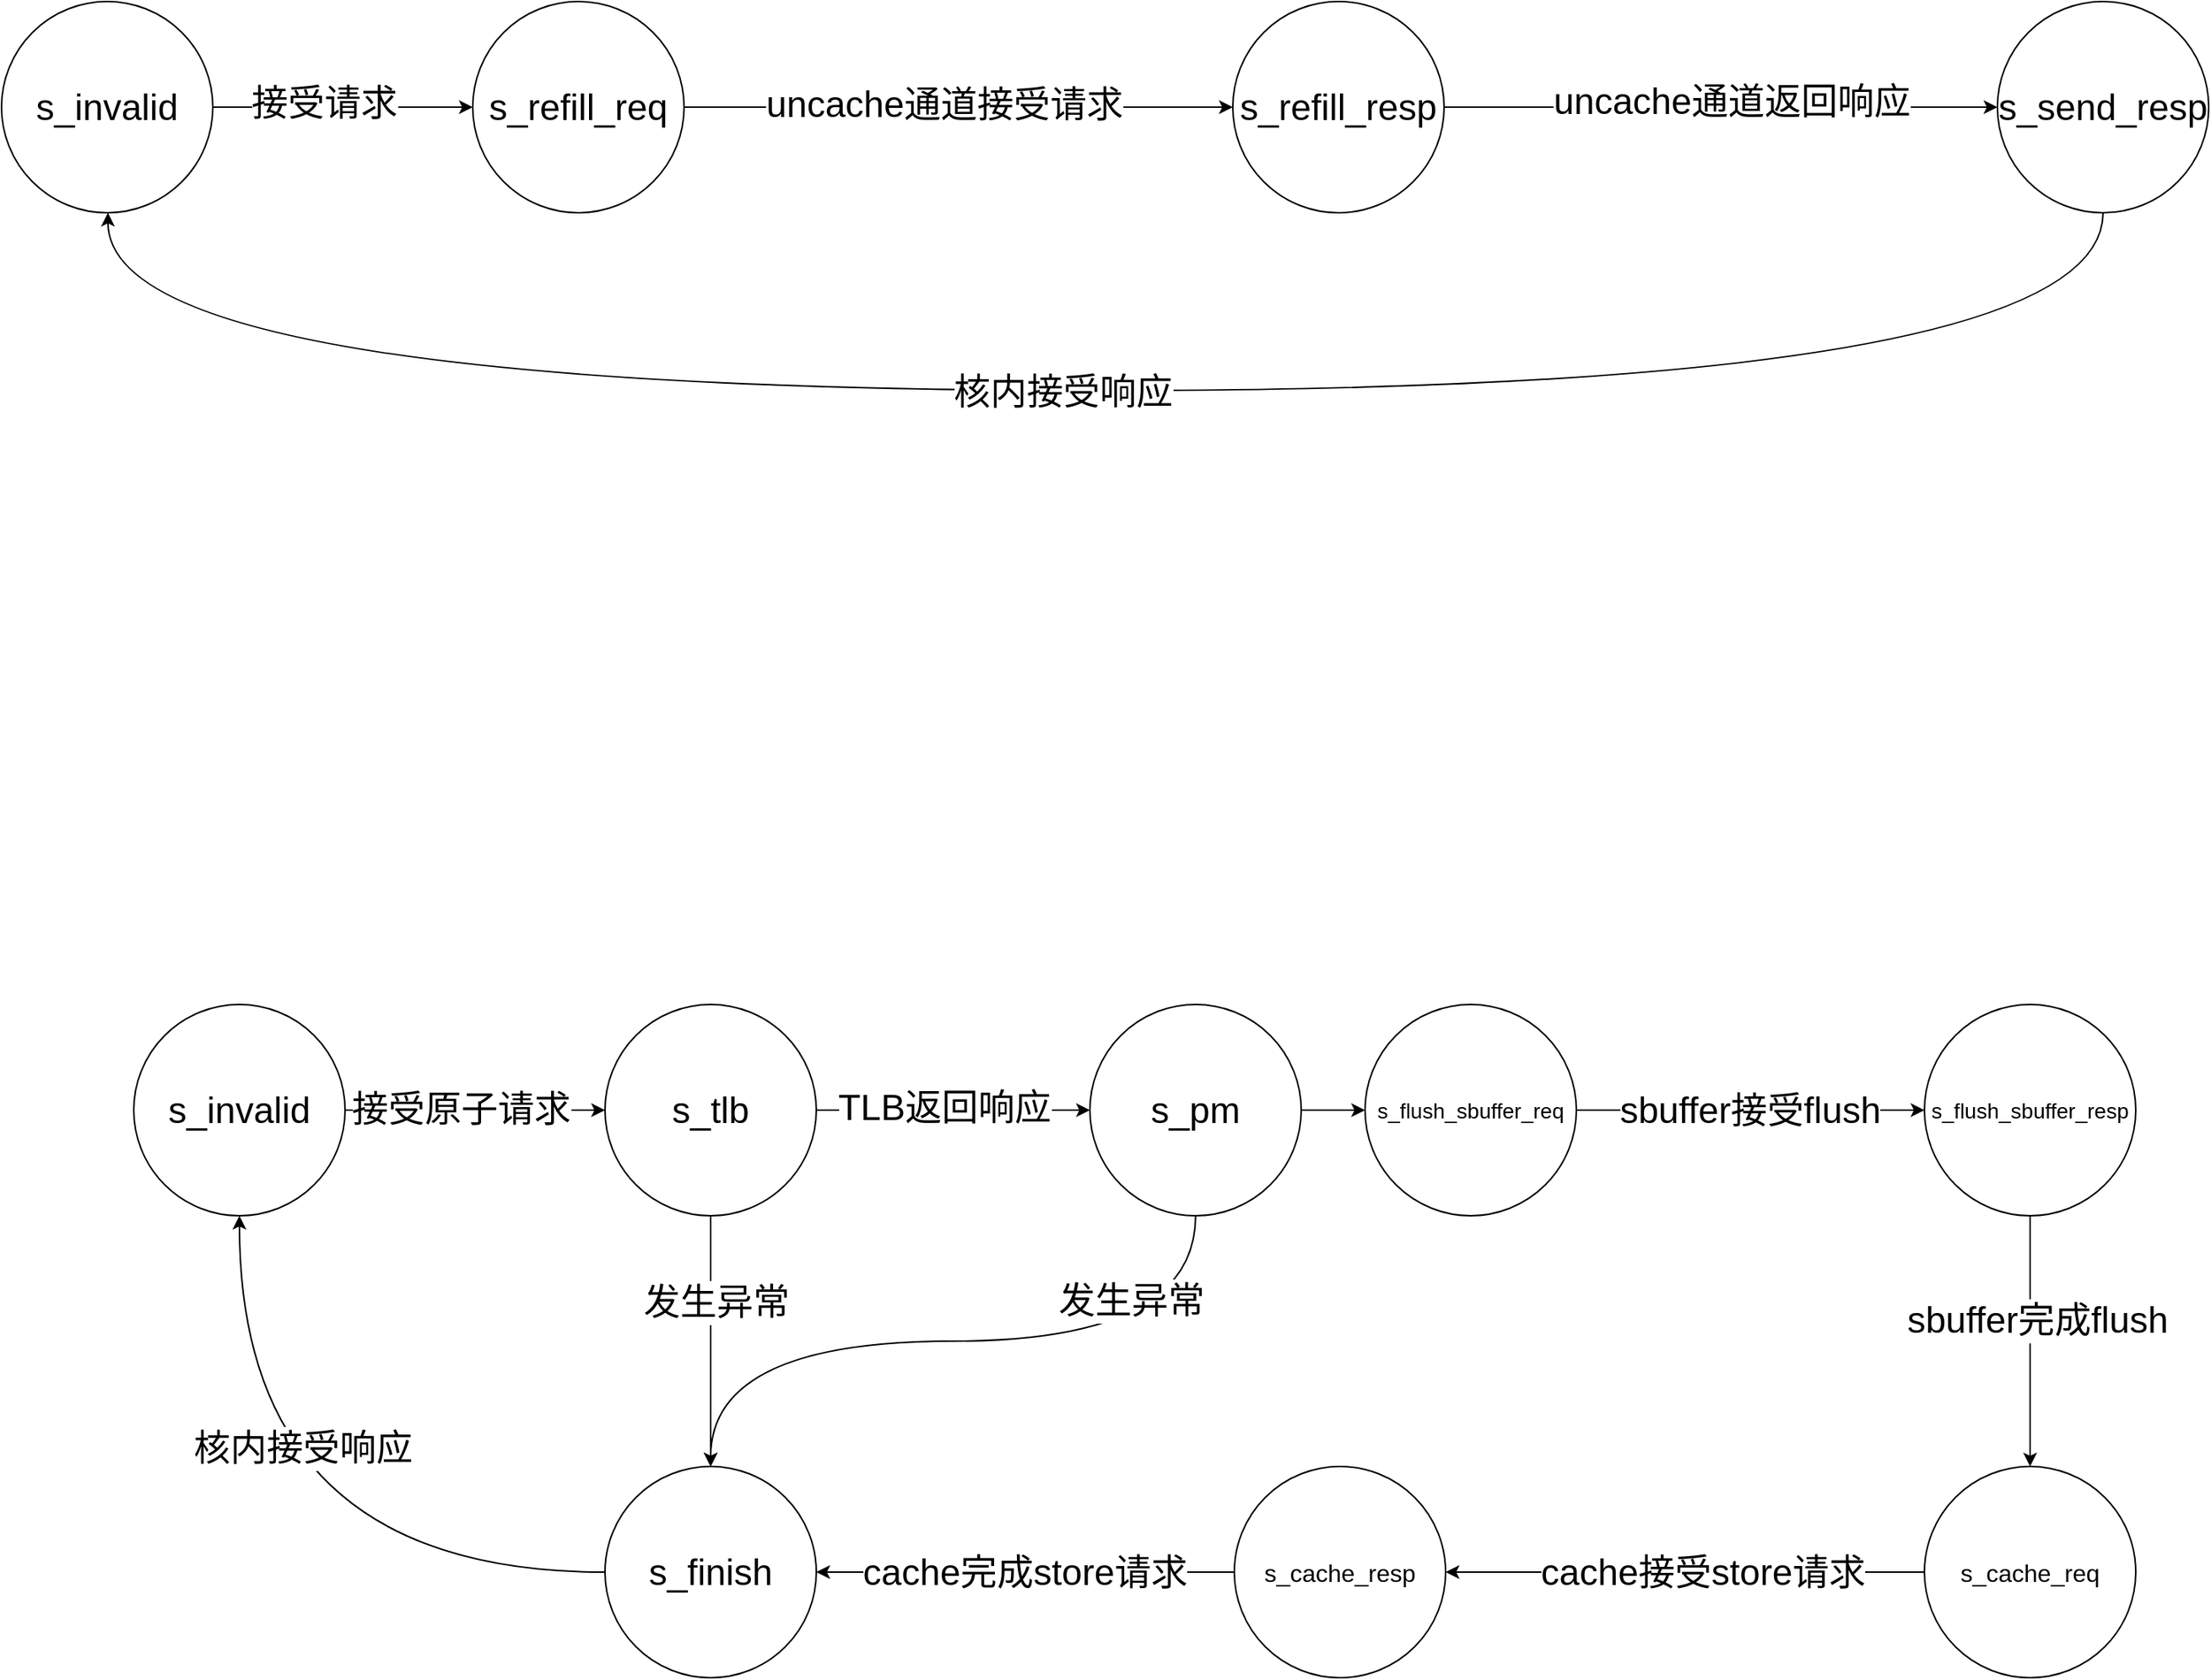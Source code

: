 <mxfile version="17.3.0" type="github">
  <diagram id="JQQySEixVqgQuPRewYlr" name="Page-1">
    <mxGraphModel dx="2426" dy="1311" grid="0" gridSize="10" guides="1" tooltips="1" connect="1" arrows="1" fold="1" page="1" pageScale="1" pageWidth="2339" pageHeight="3300" math="0" shadow="0">
      <root>
        <mxCell id="0" />
        <mxCell id="1" parent="0" />
        <mxCell id="yVjGx74_lBPrKLa_Afo--8" style="edgeStyle=orthogonalEdgeStyle;rounded=0;orthogonalLoop=1;jettySize=auto;html=1;exitX=1;exitY=0.5;exitDx=0;exitDy=0;fontSize=24;" edge="1" parent="1" source="yVjGx74_lBPrKLa_Afo--1" target="yVjGx74_lBPrKLa_Afo--3">
          <mxGeometry relative="1" as="geometry" />
        </mxCell>
        <mxCell id="yVjGx74_lBPrKLa_Afo--32" value="接受请求" style="edgeLabel;html=1;align=center;verticalAlign=middle;resizable=0;points=[];fontSize=24;" vertex="1" connectable="0" parent="yVjGx74_lBPrKLa_Afo--8">
          <mxGeometry x="-0.318" y="4" relative="1" as="geometry">
            <mxPoint x="14" y="1" as="offset" />
          </mxGeometry>
        </mxCell>
        <mxCell id="yVjGx74_lBPrKLa_Afo--1" value="&lt;p&gt;&lt;font style=&quot;font-size: 24px&quot;&gt;s_invalid&lt;/font&gt;&lt;/p&gt;" style="ellipse;whiteSpace=wrap;html=1;aspect=fixed;" vertex="1" parent="1">
          <mxGeometry x="290" y="380" width="139" height="139" as="geometry" />
        </mxCell>
        <mxCell id="yVjGx74_lBPrKLa_Afo--9" style="edgeStyle=orthogonalEdgeStyle;rounded=0;orthogonalLoop=1;jettySize=auto;html=1;exitX=1;exitY=0.5;exitDx=0;exitDy=0;fontSize=24;" edge="1" parent="1" source="yVjGx74_lBPrKLa_Afo--3" target="yVjGx74_lBPrKLa_Afo--4">
          <mxGeometry relative="1" as="geometry" />
        </mxCell>
        <mxCell id="yVjGx74_lBPrKLa_Afo--33" value="uncache通道接受请求" style="edgeLabel;html=1;align=center;verticalAlign=middle;resizable=0;points=[];fontSize=24;" vertex="1" connectable="0" parent="yVjGx74_lBPrKLa_Afo--9">
          <mxGeometry x="-0.283" y="2" relative="1" as="geometry">
            <mxPoint x="41" as="offset" />
          </mxGeometry>
        </mxCell>
        <mxCell id="yVjGx74_lBPrKLa_Afo--3" value="&lt;p&gt;&lt;font style=&quot;font-size: 24px&quot;&gt;s_refill_req&lt;/font&gt;&lt;/p&gt;" style="ellipse;whiteSpace=wrap;html=1;aspect=fixed;" vertex="1" parent="1">
          <mxGeometry x="600" y="380" width="139" height="139" as="geometry" />
        </mxCell>
        <mxCell id="yVjGx74_lBPrKLa_Afo--10" style="edgeStyle=orthogonalEdgeStyle;rounded=0;orthogonalLoop=1;jettySize=auto;html=1;exitX=1;exitY=0.5;exitDx=0;exitDy=0;entryX=0;entryY=0.5;entryDx=0;entryDy=0;fontSize=24;" edge="1" parent="1" source="yVjGx74_lBPrKLa_Afo--4" target="yVjGx74_lBPrKLa_Afo--5">
          <mxGeometry relative="1" as="geometry" />
        </mxCell>
        <mxCell id="yVjGx74_lBPrKLa_Afo--4" value="&lt;p&gt;&lt;font style=&quot;font-size: 24px&quot;&gt;s_refill_resp&lt;/font&gt;&lt;/p&gt;" style="ellipse;whiteSpace=wrap;html=1;aspect=fixed;" vertex="1" parent="1">
          <mxGeometry x="1100" y="380" width="139" height="139" as="geometry" />
        </mxCell>
        <mxCell id="yVjGx74_lBPrKLa_Afo--5" value="&lt;p&gt;&lt;font style=&quot;font-size: 24px&quot;&gt;s_send_resp&lt;/font&gt;&lt;/p&gt;" style="ellipse;whiteSpace=wrap;html=1;aspect=fixed;" vertex="1" parent="1">
          <mxGeometry x="1603" y="380" width="139" height="139" as="geometry" />
        </mxCell>
        <mxCell id="yVjGx74_lBPrKLa_Afo--21" style="edgeStyle=orthogonalEdgeStyle;curved=1;rounded=0;orthogonalLoop=1;jettySize=auto;html=1;exitX=1;exitY=0.5;exitDx=0;exitDy=0;fontSize=24;" edge="1" parent="1" source="yVjGx74_lBPrKLa_Afo--11" target="yVjGx74_lBPrKLa_Afo--12">
          <mxGeometry relative="1" as="geometry" />
        </mxCell>
        <mxCell id="yVjGx74_lBPrKLa_Afo--37" value="接受原子请求" style="edgeLabel;html=1;align=center;verticalAlign=middle;resizable=0;points=[];fontSize=24;" vertex="1" connectable="0" parent="yVjGx74_lBPrKLa_Afo--21">
          <mxGeometry x="-0.17" y="-3" relative="1" as="geometry">
            <mxPoint x="5" y="-4" as="offset" />
          </mxGeometry>
        </mxCell>
        <mxCell id="yVjGx74_lBPrKLa_Afo--11" value="&lt;p&gt;&lt;font style=&quot;font-size: 24px&quot;&gt;s_invalid&lt;/font&gt;&lt;/p&gt;" style="ellipse;whiteSpace=wrap;html=1;aspect=fixed;" vertex="1" parent="1">
          <mxGeometry x="377" y="1040" width="139" height="139" as="geometry" />
        </mxCell>
        <mxCell id="yVjGx74_lBPrKLa_Afo--22" style="edgeStyle=orthogonalEdgeStyle;curved=1;rounded=0;orthogonalLoop=1;jettySize=auto;html=1;exitX=1;exitY=0.5;exitDx=0;exitDy=0;entryX=0;entryY=0.5;entryDx=0;entryDy=0;fontSize=24;" edge="1" parent="1" source="yVjGx74_lBPrKLa_Afo--12" target="yVjGx74_lBPrKLa_Afo--13">
          <mxGeometry relative="1" as="geometry" />
        </mxCell>
        <mxCell id="yVjGx74_lBPrKLa_Afo--38" value="TLB返回响应" style="edgeLabel;html=1;align=center;verticalAlign=middle;resizable=0;points=[];fontSize=24;" vertex="1" connectable="0" parent="yVjGx74_lBPrKLa_Afo--22">
          <mxGeometry x="-0.397" y="5" relative="1" as="geometry">
            <mxPoint x="29" y="3" as="offset" />
          </mxGeometry>
        </mxCell>
        <mxCell id="yVjGx74_lBPrKLa_Afo--47" style="edgeStyle=orthogonalEdgeStyle;curved=1;rounded=0;orthogonalLoop=1;jettySize=auto;html=1;exitX=0.5;exitY=1;exitDx=0;exitDy=0;fontSize=24;" edge="1" parent="1" source="yVjGx74_lBPrKLa_Afo--12" target="yVjGx74_lBPrKLa_Afo--18">
          <mxGeometry relative="1" as="geometry" />
        </mxCell>
        <mxCell id="yVjGx74_lBPrKLa_Afo--49" value="发生异常" style="edgeLabel;html=1;align=center;verticalAlign=middle;resizable=0;points=[];fontSize=24;" vertex="1" connectable="0" parent="yVjGx74_lBPrKLa_Afo--47">
          <mxGeometry x="-0.318" y="-4" relative="1" as="geometry">
            <mxPoint x="7" as="offset" />
          </mxGeometry>
        </mxCell>
        <mxCell id="yVjGx74_lBPrKLa_Afo--12" value="&lt;p&gt;&lt;font style=&quot;font-size: 24px&quot;&gt;s_tlb&lt;/font&gt;&lt;/p&gt;" style="ellipse;whiteSpace=wrap;html=1;aspect=fixed;" vertex="1" parent="1">
          <mxGeometry x="687" y="1040" width="139" height="139" as="geometry" />
        </mxCell>
        <mxCell id="yVjGx74_lBPrKLa_Afo--23" style="edgeStyle=orthogonalEdgeStyle;curved=1;rounded=0;orthogonalLoop=1;jettySize=auto;html=1;exitX=1;exitY=0.5;exitDx=0;exitDy=0;entryX=0;entryY=0.5;entryDx=0;entryDy=0;fontSize=24;" edge="1" parent="1" source="yVjGx74_lBPrKLa_Afo--13" target="yVjGx74_lBPrKLa_Afo--14">
          <mxGeometry relative="1" as="geometry" />
        </mxCell>
        <mxCell id="yVjGx74_lBPrKLa_Afo--13" value="&lt;p&gt;&lt;font style=&quot;font-size: 24px&quot;&gt;s_pm&lt;/font&gt;&lt;/p&gt;" style="ellipse;whiteSpace=wrap;html=1;aspect=fixed;" vertex="1" parent="1">
          <mxGeometry x="1006" y="1040" width="139" height="139" as="geometry" />
        </mxCell>
        <mxCell id="yVjGx74_lBPrKLa_Afo--24" style="edgeStyle=orthogonalEdgeStyle;curved=1;rounded=0;orthogonalLoop=1;jettySize=auto;html=1;exitX=1;exitY=0.5;exitDx=0;exitDy=0;entryX=0;entryY=0.5;entryDx=0;entryDy=0;fontSize=24;" edge="1" parent="1" source="yVjGx74_lBPrKLa_Afo--14" target="yVjGx74_lBPrKLa_Afo--15">
          <mxGeometry relative="1" as="geometry" />
        </mxCell>
        <mxCell id="yVjGx74_lBPrKLa_Afo--40" value="sbuffer接受flush" style="edgeLabel;html=1;align=center;verticalAlign=middle;resizable=0;points=[];fontSize=24;" vertex="1" connectable="0" parent="yVjGx74_lBPrKLa_Afo--24">
          <mxGeometry x="-0.106" y="-1" relative="1" as="geometry">
            <mxPoint x="11" y="-1" as="offset" />
          </mxGeometry>
        </mxCell>
        <mxCell id="yVjGx74_lBPrKLa_Afo--14" value="&lt;p&gt;&lt;font style=&quot;font-size: 14px&quot;&gt;s_flush_sbuffer_req&lt;/font&gt;&lt;/p&gt;" style="ellipse;whiteSpace=wrap;html=1;aspect=fixed;" vertex="1" parent="1">
          <mxGeometry x="1187" y="1040" width="139" height="139" as="geometry" />
        </mxCell>
        <mxCell id="yVjGx74_lBPrKLa_Afo--41" style="edgeStyle=orthogonalEdgeStyle;curved=1;rounded=0;orthogonalLoop=1;jettySize=auto;html=1;exitX=0.5;exitY=1;exitDx=0;exitDy=0;fontSize=24;" edge="1" parent="1" source="yVjGx74_lBPrKLa_Afo--15" target="yVjGx74_lBPrKLa_Afo--16">
          <mxGeometry relative="1" as="geometry" />
        </mxCell>
        <mxCell id="yVjGx74_lBPrKLa_Afo--42" value="sbuffer完成flush" style="edgeLabel;html=1;align=center;verticalAlign=middle;resizable=0;points=[];fontSize=24;" vertex="1" connectable="0" parent="yVjGx74_lBPrKLa_Afo--41">
          <mxGeometry x="-0.168" y="4" relative="1" as="geometry">
            <mxPoint as="offset" />
          </mxGeometry>
        </mxCell>
        <mxCell id="yVjGx74_lBPrKLa_Afo--15" value="&lt;p&gt;&lt;font style=&quot;font-size: 14px&quot;&gt;s_flush_sbuffer_resp&lt;/font&gt;&lt;/p&gt;" style="ellipse;whiteSpace=wrap;html=1;aspect=fixed;" vertex="1" parent="1">
          <mxGeometry x="1555" y="1040" width="139" height="139" as="geometry" />
        </mxCell>
        <mxCell id="yVjGx74_lBPrKLa_Afo--43" style="edgeStyle=orthogonalEdgeStyle;curved=1;rounded=0;orthogonalLoop=1;jettySize=auto;html=1;exitX=0;exitY=0.5;exitDx=0;exitDy=0;entryX=1;entryY=0.5;entryDx=0;entryDy=0;fontSize=24;" edge="1" parent="1" source="yVjGx74_lBPrKLa_Afo--16" target="yVjGx74_lBPrKLa_Afo--17">
          <mxGeometry relative="1" as="geometry" />
        </mxCell>
        <mxCell id="yVjGx74_lBPrKLa_Afo--44" value="cache接受store请求" style="edgeLabel;html=1;align=center;verticalAlign=middle;resizable=0;points=[];fontSize=24;" vertex="1" connectable="0" parent="yVjGx74_lBPrKLa_Afo--43">
          <mxGeometry x="0.173" y="-1" relative="1" as="geometry">
            <mxPoint x="38" y="1" as="offset" />
          </mxGeometry>
        </mxCell>
        <mxCell id="yVjGx74_lBPrKLa_Afo--16" value="&lt;p&gt;&lt;font style=&quot;font-size: 16px&quot;&gt;s_cache_req&lt;/font&gt;&lt;/p&gt;" style="ellipse;whiteSpace=wrap;html=1;aspect=fixed;" vertex="1" parent="1">
          <mxGeometry x="1555" y="1344" width="139" height="139" as="geometry" />
        </mxCell>
        <mxCell id="yVjGx74_lBPrKLa_Afo--45" style="edgeStyle=orthogonalEdgeStyle;curved=1;rounded=0;orthogonalLoop=1;jettySize=auto;html=1;exitX=0;exitY=0.5;exitDx=0;exitDy=0;entryX=1;entryY=0.5;entryDx=0;entryDy=0;fontSize=24;" edge="1" parent="1" source="yVjGx74_lBPrKLa_Afo--17" target="yVjGx74_lBPrKLa_Afo--18">
          <mxGeometry relative="1" as="geometry" />
        </mxCell>
        <mxCell id="yVjGx74_lBPrKLa_Afo--46" value="cache完成store请求" style="edgeLabel;html=1;align=center;verticalAlign=middle;resizable=0;points=[];fontSize=24;" vertex="1" connectable="0" parent="yVjGx74_lBPrKLa_Afo--45">
          <mxGeometry x="0.303" y="-2" relative="1" as="geometry">
            <mxPoint x="41" y="2" as="offset" />
          </mxGeometry>
        </mxCell>
        <mxCell id="yVjGx74_lBPrKLa_Afo--17" value="&lt;p&gt;&lt;font style=&quot;font-size: 16px&quot;&gt;s_cache_resp&lt;/font&gt;&lt;/p&gt;" style="ellipse;whiteSpace=wrap;html=1;aspect=fixed;" vertex="1" parent="1">
          <mxGeometry x="1101" y="1344" width="139" height="139" as="geometry" />
        </mxCell>
        <mxCell id="yVjGx74_lBPrKLa_Afo--53" style="edgeStyle=orthogonalEdgeStyle;curved=1;rounded=0;orthogonalLoop=1;jettySize=auto;html=1;exitX=0;exitY=0.5;exitDx=0;exitDy=0;entryX=0.5;entryY=1;entryDx=0;entryDy=0;fontSize=24;" edge="1" parent="1" source="yVjGx74_lBPrKLa_Afo--18" target="yVjGx74_lBPrKLa_Afo--11">
          <mxGeometry relative="1" as="geometry" />
        </mxCell>
        <mxCell id="yVjGx74_lBPrKLa_Afo--54" value="核内接受响应" style="edgeLabel;html=1;align=center;verticalAlign=middle;resizable=0;points=[];fontSize=24;" vertex="1" connectable="0" parent="yVjGx74_lBPrKLa_Afo--53">
          <mxGeometry x="0.357" y="-41" relative="1" as="geometry">
            <mxPoint as="offset" />
          </mxGeometry>
        </mxCell>
        <mxCell id="yVjGx74_lBPrKLa_Afo--18" value="&lt;p&gt;&lt;font style=&quot;font-size: 24px&quot;&gt;s_finish&lt;/font&gt;&lt;/p&gt;" style="ellipse;whiteSpace=wrap;html=1;aspect=fixed;" vertex="1" parent="1">
          <mxGeometry x="687" y="1344" width="139" height="139" as="geometry" />
        </mxCell>
        <mxCell id="yVjGx74_lBPrKLa_Afo--34" value="uncache通道返回响应" style="edgeLabel;html=1;align=center;verticalAlign=middle;resizable=0;points=[];fontSize=24;" vertex="1" connectable="0" parent="1">
          <mxGeometry x="1428.0" y="446" as="geometry" />
        </mxCell>
        <mxCell id="yVjGx74_lBPrKLa_Afo--35" value="" style="endArrow=classic;html=1;rounded=0;fontSize=24;edgeStyle=orthogonalEdgeStyle;curved=1;exitX=0.5;exitY=1;exitDx=0;exitDy=0;" edge="1" parent="1" source="yVjGx74_lBPrKLa_Afo--5" target="yVjGx74_lBPrKLa_Afo--1">
          <mxGeometry width="50" height="50" relative="1" as="geometry">
            <mxPoint x="1236" y="713" as="sourcePoint" />
            <mxPoint x="1286" y="663" as="targetPoint" />
            <Array as="points">
              <mxPoint x="1673" y="636" />
              <mxPoint x="360" y="636" />
            </Array>
          </mxGeometry>
        </mxCell>
        <mxCell id="yVjGx74_lBPrKLa_Afo--36" value="核内接受响应" style="edgeLabel;html=1;align=center;verticalAlign=middle;resizable=0;points=[];fontSize=24;" vertex="1" connectable="0" parent="yVjGx74_lBPrKLa_Afo--35">
          <mxGeometry x="0.037" y="1" relative="1" as="geometry">
            <mxPoint as="offset" />
          </mxGeometry>
        </mxCell>
        <mxCell id="yVjGx74_lBPrKLa_Afo--48" value="" style="endArrow=classic;html=1;rounded=0;fontSize=24;curved=1;edgeStyle=orthogonalEdgeStyle;entryX=0.5;entryY=0;entryDx=0;entryDy=0;exitX=0.5;exitY=1;exitDx=0;exitDy=0;" edge="1" parent="1" source="yVjGx74_lBPrKLa_Afo--13" target="yVjGx74_lBPrKLa_Afo--18">
          <mxGeometry width="50" height="50" relative="1" as="geometry">
            <mxPoint x="345" y="1379" as="sourcePoint" />
            <mxPoint x="395" y="1329" as="targetPoint" />
          </mxGeometry>
        </mxCell>
        <mxCell id="yVjGx74_lBPrKLa_Afo--52" value="发生异常" style="edgeLabel;html=1;align=center;verticalAlign=middle;resizable=0;points=[];fontSize=24;" vertex="1" connectable="0" parent="yVjGx74_lBPrKLa_Afo--48">
          <mxGeometry x="-0.46" y="-16" relative="1" as="geometry">
            <mxPoint x="5" y="-11" as="offset" />
          </mxGeometry>
        </mxCell>
      </root>
    </mxGraphModel>
  </diagram>
</mxfile>
